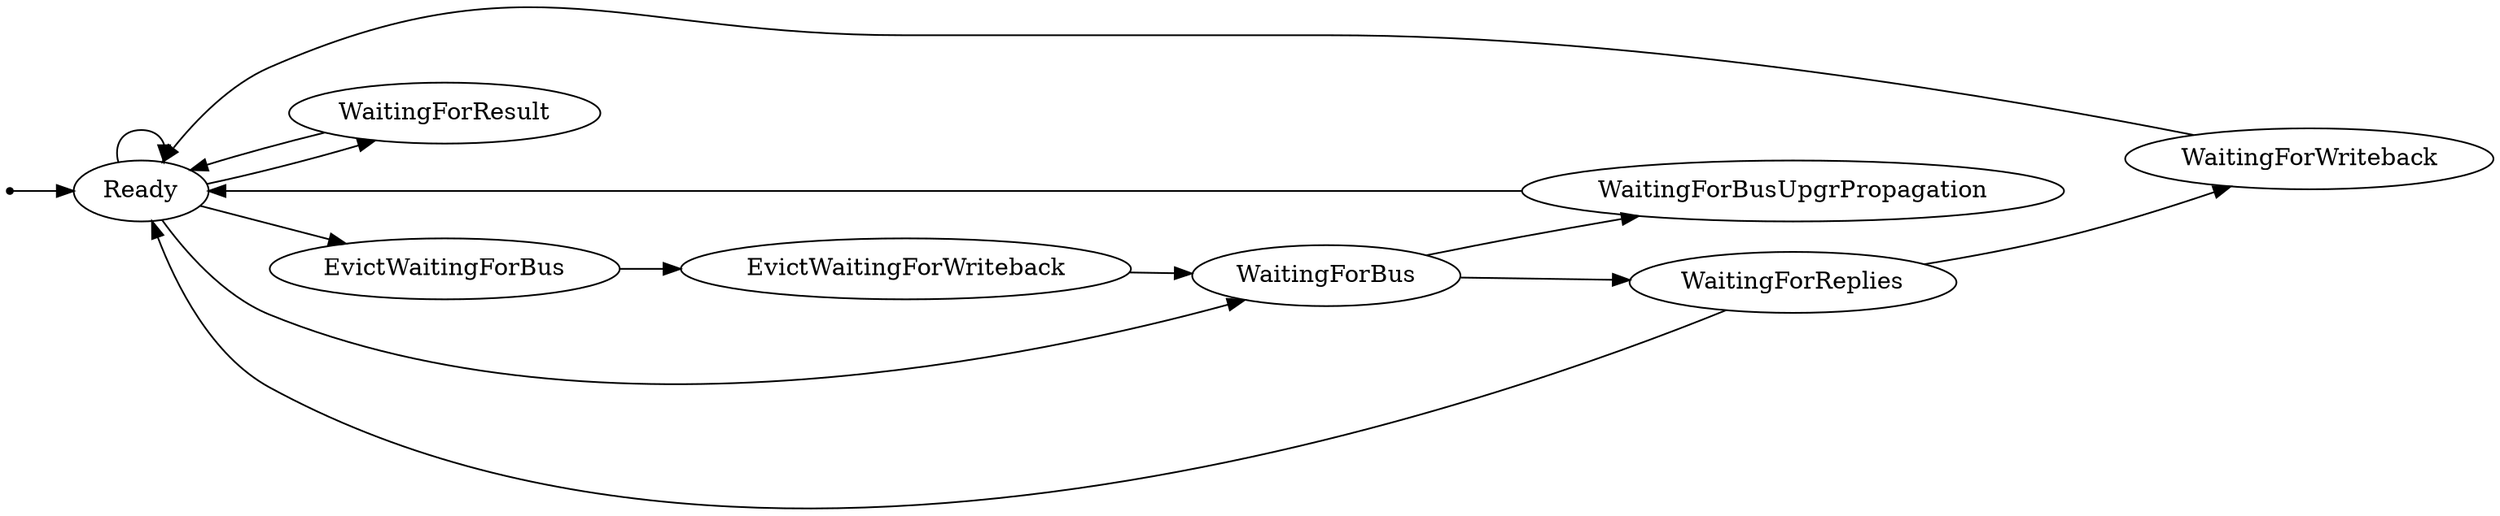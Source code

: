digraph mesi_cache {
  rankdir=LR;
  overlap = scale;
  dpi=600;

  node [shape = point] Start;
  node [shape = oval] Ready;
  node [shape = oval] WaitingForBus
  node [shape = oval] WaitingForReplies
  node [shape = oval] WaitingForWriteback
  node [shape = oval] WaitingForResult
  node [shape = oval] WaitingForBusUpgrPropagation
  node [shape = oval] EvictWaitingForBus
  node [shape = oval] EvictWaitingForWriteback

  Start -> Ready;
  Ready -> Ready;
  Ready -> WaitingForResult;
  WaitingForResult -> Ready;
  Ready -> EvictWaitingForBus;
  EvictWaitingForBus -> EvictWaitingForWriteback;
  EvictWaitingForWriteback -> WaitingForBus;
  Ready -> WaitingForBus;
  WaitingForBus -> WaitingForReplies;
  WaitingForReplies -> Ready;
  WaitingForReplies -> WaitingForWriteback;
  WaitingForWriteback -> Ready;
  WaitingForBus -> WaitingForBusUpgrPropagation;
  WaitingForBusUpgrPropagation -> Ready;
}
